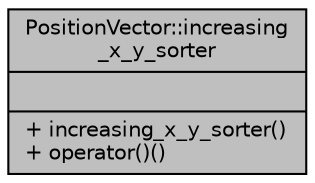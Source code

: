 digraph "PositionVector::increasing_x_y_sorter"
{
  edge [fontname="Helvetica",fontsize="10",labelfontname="Helvetica",labelfontsize="10"];
  node [fontname="Helvetica",fontsize="10",shape=record];
  Node1 [label="{PositionVector::increasing\l_x_y_sorter\n||+ increasing_x_y_sorter()\l+ operator()()\l}",height=0.2,width=0.4,color="black", fillcolor="grey75", style="filled", fontcolor="black"];
}
